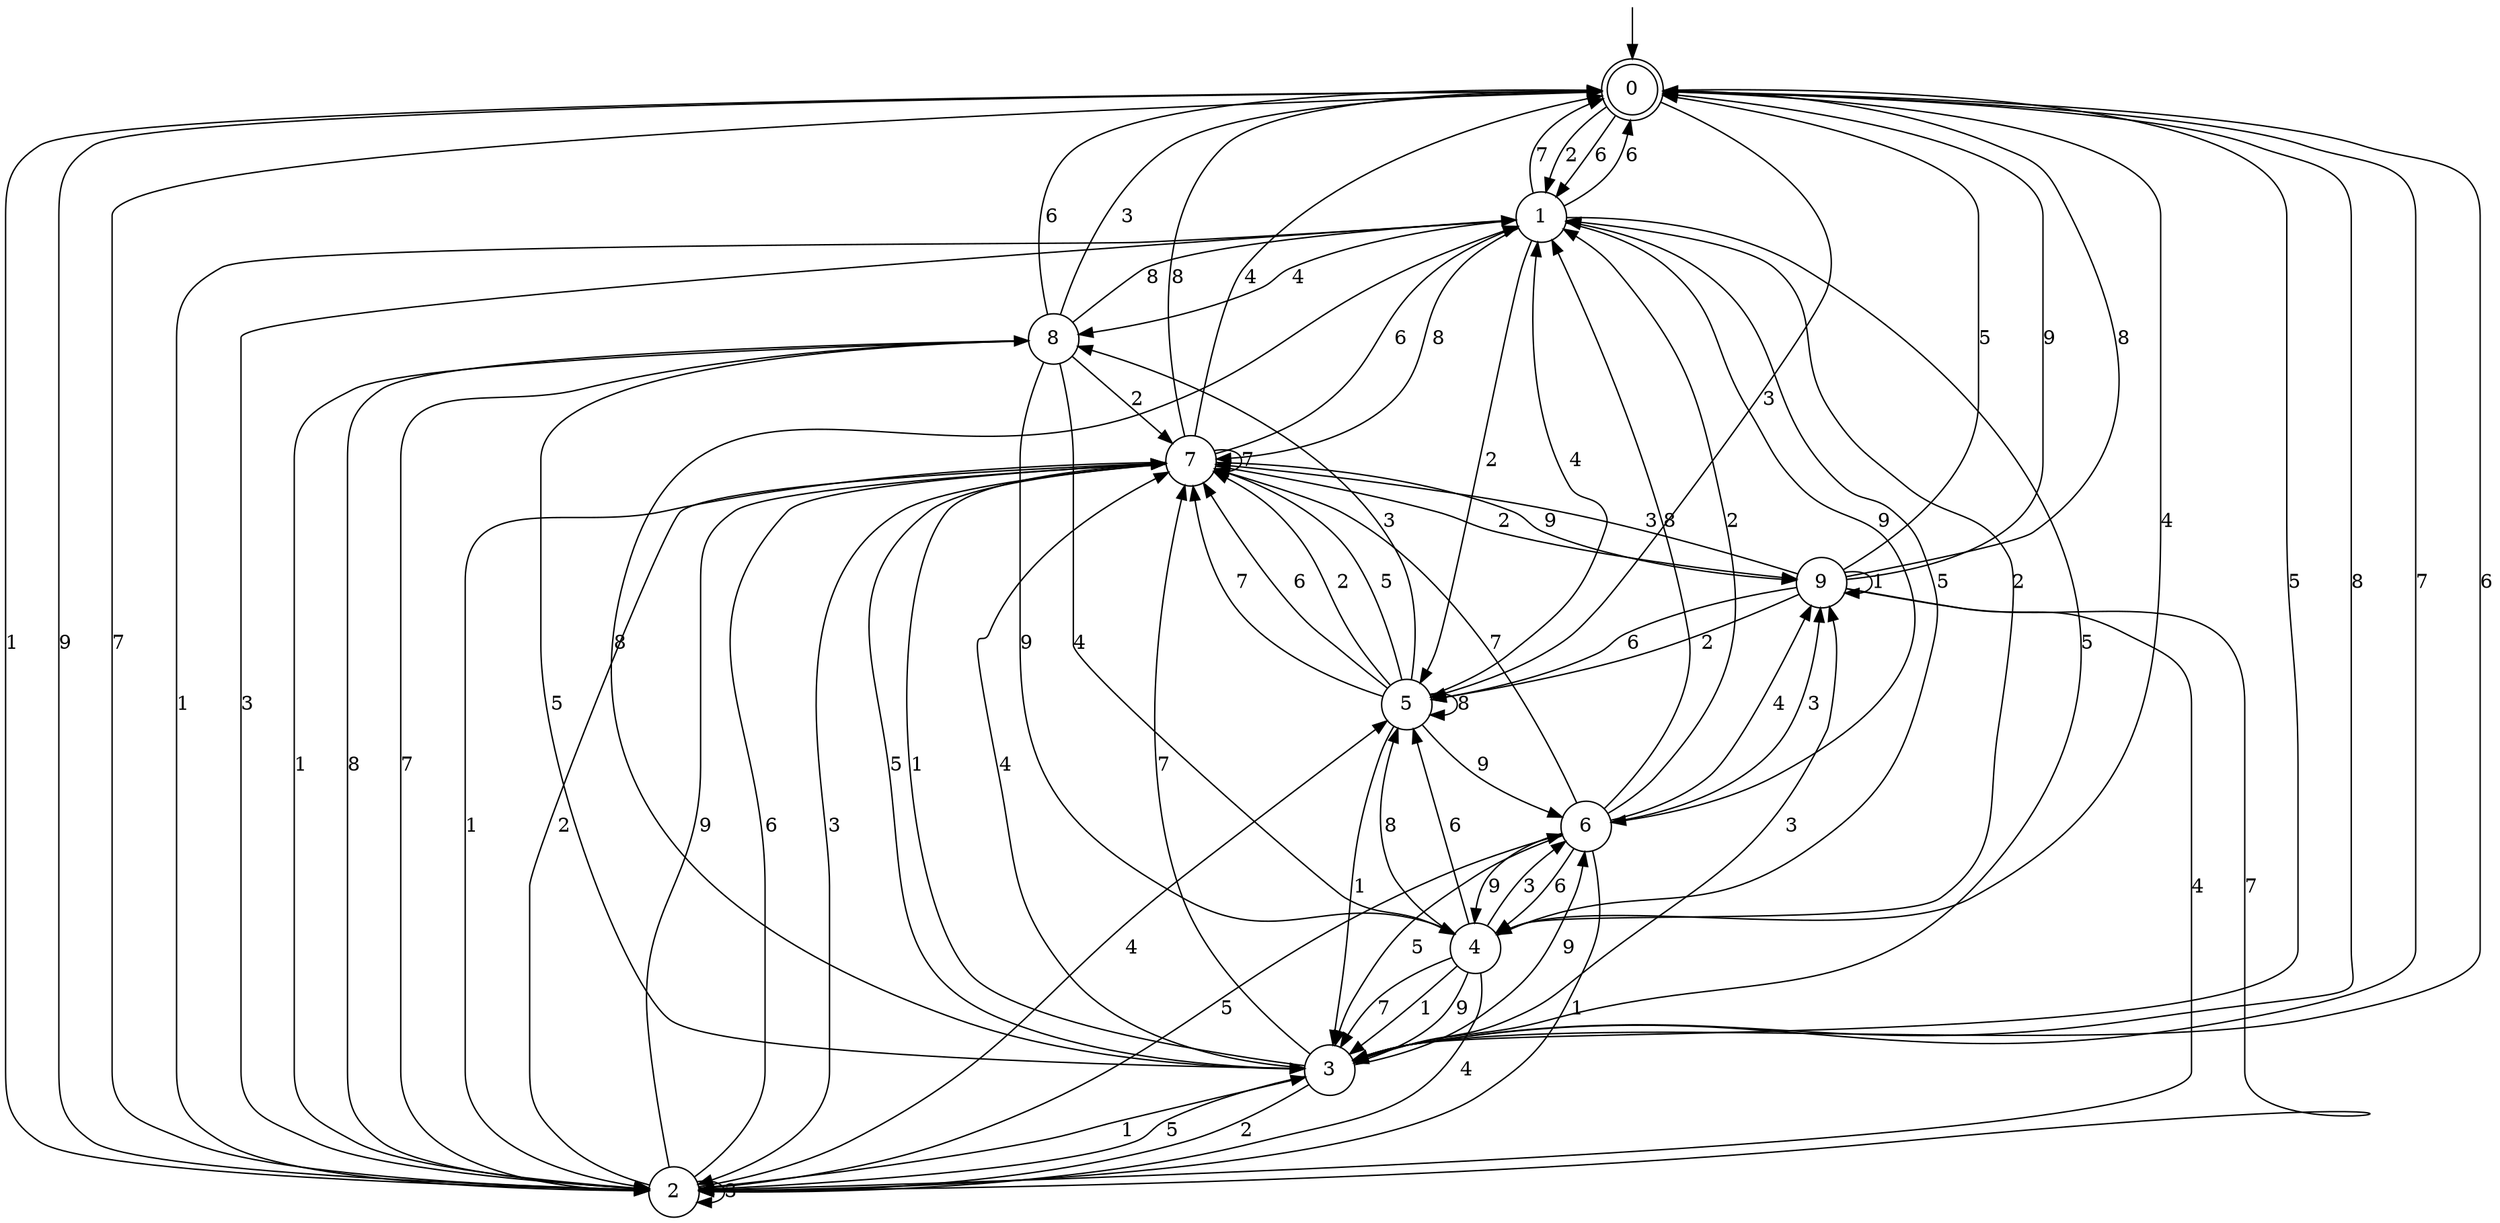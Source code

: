 digraph g {

	s0 [shape="doublecircle" label="0"];
	s1 [shape="circle" label="1"];
	s2 [shape="circle" label="2"];
	s3 [shape="circle" label="3"];
	s4 [shape="circle" label="4"];
	s5 [shape="circle" label="5"];
	s6 [shape="circle" label="6"];
	s7 [shape="circle" label="7"];
	s8 [shape="circle" label="8"];
	s9 [shape="circle" label="9"];
	s0 -> s1 [label="2"];
	s0 -> s2 [label="1"];
	s0 -> s3 [label="5"];
	s0 -> s2 [label="9"];
	s0 -> s3 [label="8"];
	s0 -> s1 [label="6"];
	s0 -> s4 [label="4"];
	s0 -> s3 [label="7"];
	s0 -> s5 [label="3"];
	s1 -> s5 [label="2"];
	s1 -> s2 [label="1"];
	s1 -> s3 [label="5"];
	s1 -> s6 [label="9"];
	s1 -> s7 [label="8"];
	s1 -> s0 [label="6"];
	s1 -> s8 [label="4"];
	s1 -> s0 [label="7"];
	s1 -> s2 [label="3"];
	s2 -> s7 [label="2"];
	s2 -> s3 [label="1"];
	s2 -> s6 [label="5"];
	s2 -> s7 [label="9"];
	s2 -> s8 [label="8"];
	s2 -> s7 [label="6"];
	s2 -> s5 [label="4"];
	s2 -> s0 [label="7"];
	s2 -> s2 [label="3"];
	s3 -> s2 [label="2"];
	s3 -> s7 [label="1"];
	s3 -> s2 [label="5"];
	s3 -> s6 [label="9"];
	s3 -> s1 [label="8"];
	s3 -> s0 [label="6"];
	s3 -> s7 [label="4"];
	s3 -> s7 [label="7"];
	s3 -> s9 [label="3"];
	s4 -> s1 [label="2"];
	s4 -> s3 [label="1"];
	s4 -> s1 [label="5"];
	s4 -> s3 [label="9"];
	s4 -> s5 [label="8"];
	s4 -> s5 [label="6"];
	s4 -> s2 [label="4"];
	s4 -> s3 [label="7"];
	s4 -> s6 [label="3"];
	s5 -> s7 [label="2"];
	s5 -> s3 [label="1"];
	s5 -> s7 [label="5"];
	s5 -> s6 [label="9"];
	s5 -> s5 [label="8"];
	s5 -> s7 [label="6"];
	s5 -> s1 [label="4"];
	s5 -> s7 [label="7"];
	s5 -> s8 [label="3"];
	s6 -> s1 [label="2"];
	s6 -> s2 [label="1"];
	s6 -> s3 [label="5"];
	s6 -> s4 [label="9"];
	s6 -> s1 [label="8"];
	s6 -> s4 [label="6"];
	s6 -> s9 [label="4"];
	s6 -> s7 [label="7"];
	s6 -> s9 [label="3"];
	s7 -> s9 [label="2"];
	s7 -> s2 [label="1"];
	s7 -> s3 [label="5"];
	s7 -> s9 [label="9"];
	s7 -> s0 [label="8"];
	s7 -> s1 [label="6"];
	s7 -> s0 [label="4"];
	s7 -> s7 [label="7"];
	s7 -> s2 [label="3"];
	s8 -> s7 [label="2"];
	s8 -> s2 [label="1"];
	s8 -> s3 [label="5"];
	s8 -> s4 [label="9"];
	s8 -> s1 [label="8"];
	s8 -> s0 [label="6"];
	s8 -> s4 [label="4"];
	s8 -> s2 [label="7"];
	s8 -> s0 [label="3"];
	s9 -> s5 [label="2"];
	s9 -> s9 [label="1"];
	s9 -> s0 [label="5"];
	s9 -> s0 [label="9"];
	s9 -> s0 [label="8"];
	s9 -> s5 [label="6"];
	s9 -> s2 [label="4"];
	s9 -> s2 [label="7"];
	s9 -> s7 [label="3"];

__start0 [label="" shape="none" width="0" height="0"];
__start0 -> s0;

}
